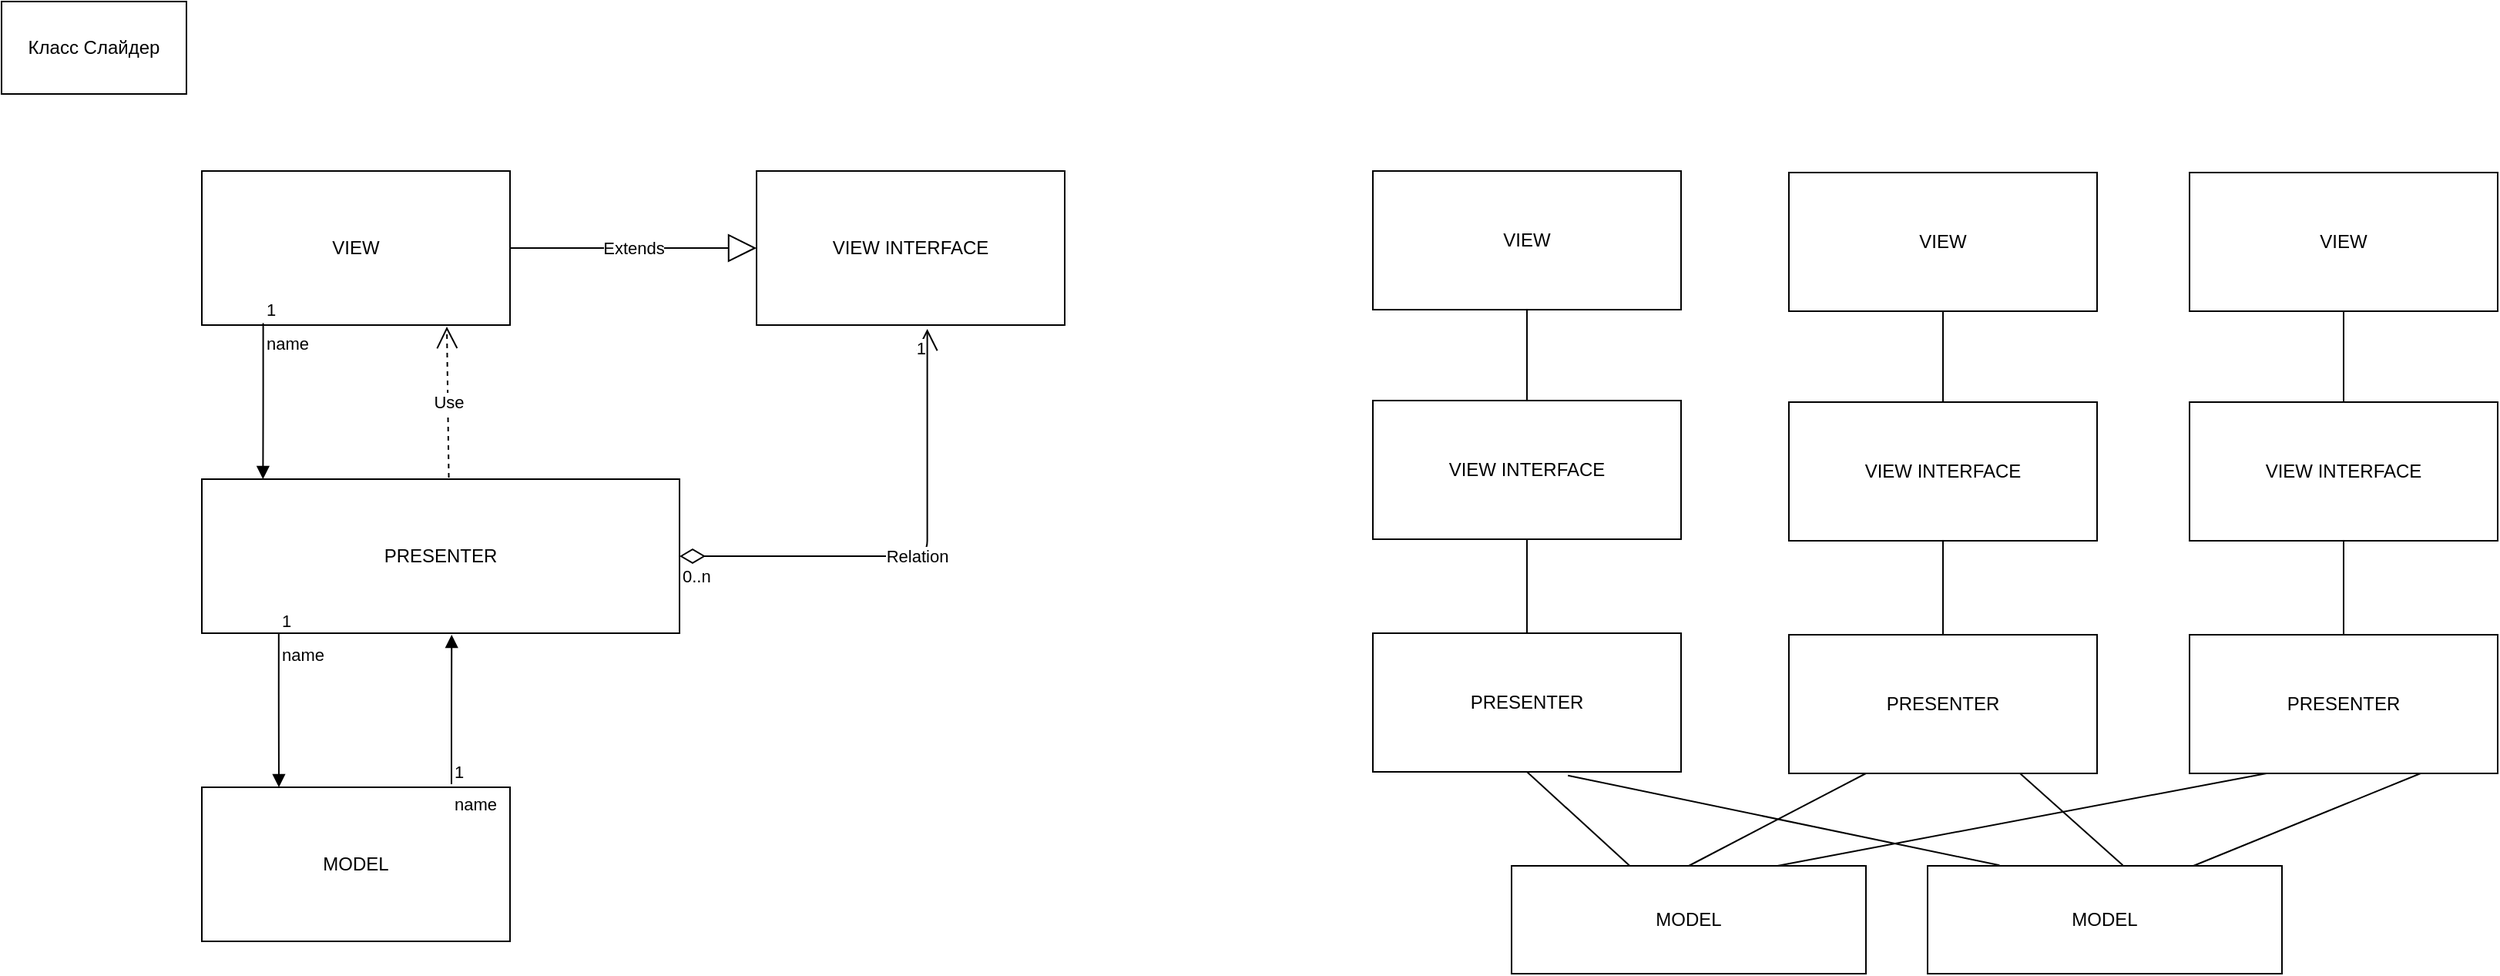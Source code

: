 <mxfile version="13.9.8" type="device"><diagram id="-biWiwkRALhkzraxLYSp" name="Арх (примитив)"><mxGraphModel dx="1955" dy="841" grid="1" gridSize="10" guides="1" tooltips="1" connect="1" arrows="1" fold="1" page="1" pageScale="1" pageWidth="1169" pageHeight="827" math="0" shadow="0"><root><mxCell id="0"/><mxCell id="1" parent="0"/><mxCell id="ljneWY9IvT1hFOkZf3Y_-5" value="Класс Слайдер" style="rounded=0;whiteSpace=wrap;html=1;" parent="1" vertex="1"><mxGeometry x="70" y="10" width="120" height="60" as="geometry"/></mxCell><mxCell id="ljneWY9IvT1hFOkZf3Y_-8" value="MODEL" style="rounded=0;whiteSpace=wrap;html=1;" parent="1" vertex="1"><mxGeometry x="1050" y="571" width="230" height="70" as="geometry"/></mxCell><mxCell id="ljneWY9IvT1hFOkZf3Y_-6" value="MODEL" style="rounded=0;whiteSpace=wrap;html=1;" parent="1" vertex="1"><mxGeometry x="200" y="520" width="200" height="100" as="geometry"/></mxCell><mxCell id="YqNOef4BHp7uNc27s0cS-1" value="PRESENTER" style="rounded=0;whiteSpace=wrap;html=1;" vertex="1" parent="1"><mxGeometry x="200" y="320" width="310" height="100" as="geometry"/></mxCell><mxCell id="YqNOef4BHp7uNc27s0cS-2" value="VIEW" style="rounded=0;whiteSpace=wrap;html=1;" vertex="1" parent="1"><mxGeometry x="200" y="120" width="200" height="100" as="geometry"/></mxCell><mxCell id="YqNOef4BHp7uNc27s0cS-14" value="VIEW INTERFACE" style="rounded=0;whiteSpace=wrap;html=1;" vertex="1" parent="1"><mxGeometry x="560" y="120" width="200" height="100" as="geometry"/></mxCell><mxCell id="7Jmr6lYia0e2FN5bKBXC-8" value="VIEW" style="rounded=0;whiteSpace=wrap;html=1;" vertex="1" parent="1"><mxGeometry x="1230" y="121" width="200" height="90" as="geometry"/></mxCell><mxCell id="7Jmr6lYia0e2FN5bKBXC-9" value="PRESENTER" style="rounded=0;whiteSpace=wrap;html=1;" vertex="1" parent="1"><mxGeometry x="1230" y="421" width="200" height="90" as="geometry"/></mxCell><mxCell id="7Jmr6lYia0e2FN5bKBXC-10" value="VIEW INTERFACE" style="rounded=0;whiteSpace=wrap;html=1;" vertex="1" parent="1"><mxGeometry x="1230" y="270" width="200" height="90" as="geometry"/></mxCell><mxCell id="7Jmr6lYia0e2FN5bKBXC-14" value="MODEL" style="rounded=0;whiteSpace=wrap;html=1;" vertex="1" parent="1"><mxGeometry x="1320" y="571" width="230" height="70" as="geometry"/></mxCell><mxCell id="7Jmr6lYia0e2FN5bKBXC-16" value="" style="endArrow=none;html=1;entryX=0.5;entryY=0;entryDx=0;entryDy=0;exitX=0.5;exitY=1;exitDx=0;exitDy=0;" edge="1" parent="1" source="7Jmr6lYia0e2FN5bKBXC-10" target="7Jmr6lYia0e2FN5bKBXC-9"><mxGeometry width="50" height="50" relative="1" as="geometry"><mxPoint x="1330" y="360" as="sourcePoint"/><mxPoint x="1330" y="421" as="targetPoint"/></mxGeometry></mxCell><mxCell id="7Jmr6lYia0e2FN5bKBXC-17" value="" style="endArrow=none;html=1;exitX=0.5;exitY=1;exitDx=0;exitDy=0;entryX=0.5;entryY=0;entryDx=0;entryDy=0;" edge="1" parent="1" source="7Jmr6lYia0e2FN5bKBXC-8" target="7Jmr6lYia0e2FN5bKBXC-10"><mxGeometry width="50" height="50" relative="1" as="geometry"><mxPoint x="1329.29" y="211" as="sourcePoint"/><mxPoint x="1340" y="261" as="targetPoint"/></mxGeometry></mxCell><mxCell id="7Jmr6lYia0e2FN5bKBXC-29" value="VIEW" style="rounded=0;whiteSpace=wrap;html=1;" vertex="1" parent="1"><mxGeometry x="960" y="120" width="200" height="90" as="geometry"/></mxCell><mxCell id="7Jmr6lYia0e2FN5bKBXC-30" value="PRESENTER" style="rounded=0;whiteSpace=wrap;html=1;" vertex="1" parent="1"><mxGeometry x="960" y="420" width="200" height="90" as="geometry"/></mxCell><mxCell id="7Jmr6lYia0e2FN5bKBXC-31" value="VIEW INTERFACE" style="rounded=0;whiteSpace=wrap;html=1;" vertex="1" parent="1"><mxGeometry x="960" y="269" width="200" height="90" as="geometry"/></mxCell><mxCell id="7Jmr6lYia0e2FN5bKBXC-32" value="" style="endArrow=none;html=1;entryX=0.5;entryY=0;entryDx=0;entryDy=0;exitX=0.5;exitY=1;exitDx=0;exitDy=0;" edge="1" parent="1" source="7Jmr6lYia0e2FN5bKBXC-31" target="7Jmr6lYia0e2FN5bKBXC-30"><mxGeometry width="50" height="50" relative="1" as="geometry"><mxPoint x="1060" y="359" as="sourcePoint"/><mxPoint x="1060" y="420" as="targetPoint"/></mxGeometry></mxCell><mxCell id="7Jmr6lYia0e2FN5bKBXC-33" value="" style="endArrow=none;html=1;exitX=0.5;exitY=1;exitDx=0;exitDy=0;entryX=0.5;entryY=0;entryDx=0;entryDy=0;" edge="1" parent="1" source="7Jmr6lYia0e2FN5bKBXC-29" target="7Jmr6lYia0e2FN5bKBXC-31"><mxGeometry width="50" height="50" relative="1" as="geometry"><mxPoint x="1059.29" y="210" as="sourcePoint"/><mxPoint x="1070" y="260" as="targetPoint"/></mxGeometry></mxCell><mxCell id="7Jmr6lYia0e2FN5bKBXC-34" value="VIEW" style="rounded=0;whiteSpace=wrap;html=1;" vertex="1" parent="1"><mxGeometry x="1490" y="121" width="200" height="90" as="geometry"/></mxCell><mxCell id="7Jmr6lYia0e2FN5bKBXC-35" value="PRESENTER" style="rounded=0;whiteSpace=wrap;html=1;" vertex="1" parent="1"><mxGeometry x="1490" y="421" width="200" height="90" as="geometry"/></mxCell><mxCell id="7Jmr6lYia0e2FN5bKBXC-36" value="VIEW INTERFACE" style="rounded=0;whiteSpace=wrap;html=1;" vertex="1" parent="1"><mxGeometry x="1490" y="270" width="200" height="90" as="geometry"/></mxCell><mxCell id="7Jmr6lYia0e2FN5bKBXC-37" value="" style="endArrow=none;html=1;entryX=0.5;entryY=0;entryDx=0;entryDy=0;exitX=0.5;exitY=1;exitDx=0;exitDy=0;" edge="1" parent="1" source="7Jmr6lYia0e2FN5bKBXC-36" target="7Jmr6lYia0e2FN5bKBXC-35"><mxGeometry width="50" height="50" relative="1" as="geometry"><mxPoint x="1590" y="360" as="sourcePoint"/><mxPoint x="1590" y="421" as="targetPoint"/></mxGeometry></mxCell><mxCell id="7Jmr6lYia0e2FN5bKBXC-38" value="" style="endArrow=none;html=1;exitX=0.5;exitY=1;exitDx=0;exitDy=0;entryX=0.5;entryY=0;entryDx=0;entryDy=0;" edge="1" parent="1" source="7Jmr6lYia0e2FN5bKBXC-34" target="7Jmr6lYia0e2FN5bKBXC-36"><mxGeometry width="50" height="50" relative="1" as="geometry"><mxPoint x="1589.29" y="211" as="sourcePoint"/><mxPoint x="1600" y="261" as="targetPoint"/></mxGeometry></mxCell><mxCell id="7Jmr6lYia0e2FN5bKBXC-39" value="" style="endArrow=none;html=1;entryX=0.5;entryY=1;entryDx=0;entryDy=0;" edge="1" parent="1" source="ljneWY9IvT1hFOkZf3Y_-8" target="7Jmr6lYia0e2FN5bKBXC-30"><mxGeometry width="50" height="50" relative="1" as="geometry"><mxPoint x="1220" y="381" as="sourcePoint"/><mxPoint x="1270" y="331" as="targetPoint"/></mxGeometry></mxCell><mxCell id="7Jmr6lYia0e2FN5bKBXC-40" value="" style="endArrow=none;html=1;exitX=0.5;exitY=0;exitDx=0;exitDy=0;entryX=0.25;entryY=1;entryDx=0;entryDy=0;" edge="1" parent="1" source="ljneWY9IvT1hFOkZf3Y_-8" target="7Jmr6lYia0e2FN5bKBXC-9"><mxGeometry width="50" height="50" relative="1" as="geometry"><mxPoint x="1220" y="381" as="sourcePoint"/><mxPoint x="1270" y="331" as="targetPoint"/></mxGeometry></mxCell><mxCell id="7Jmr6lYia0e2FN5bKBXC-41" value="" style="endArrow=none;html=1;exitX=0.75;exitY=0;exitDx=0;exitDy=0;entryX=0.25;entryY=1;entryDx=0;entryDy=0;" edge="1" parent="1" source="ljneWY9IvT1hFOkZf3Y_-8" target="7Jmr6lYia0e2FN5bKBXC-35"><mxGeometry width="50" height="50" relative="1" as="geometry"><mxPoint x="1220" y="381" as="sourcePoint"/><mxPoint x="1270" y="331" as="targetPoint"/></mxGeometry></mxCell><mxCell id="7Jmr6lYia0e2FN5bKBXC-42" value="" style="endArrow=none;html=1;exitX=0.75;exitY=0;exitDx=0;exitDy=0;entryX=0.75;entryY=1;entryDx=0;entryDy=0;" edge="1" parent="1" source="7Jmr6lYia0e2FN5bKBXC-14" target="7Jmr6lYia0e2FN5bKBXC-35"><mxGeometry width="50" height="50" relative="1" as="geometry"><mxPoint x="1220" y="381" as="sourcePoint"/><mxPoint x="1270" y="331" as="targetPoint"/></mxGeometry></mxCell><mxCell id="7Jmr6lYia0e2FN5bKBXC-43" value="" style="endArrow=none;html=1;exitX=0.551;exitY=-0.005;exitDx=0;exitDy=0;exitPerimeter=0;entryX=0.75;entryY=1;entryDx=0;entryDy=0;" edge="1" parent="1" source="7Jmr6lYia0e2FN5bKBXC-14" target="7Jmr6lYia0e2FN5bKBXC-9"><mxGeometry width="50" height="50" relative="1" as="geometry"><mxPoint x="1220" y="381" as="sourcePoint"/><mxPoint x="1270" y="331" as="targetPoint"/></mxGeometry></mxCell><mxCell id="7Jmr6lYia0e2FN5bKBXC-44" value="" style="endArrow=none;html=1;exitX=0.203;exitY=-0.005;exitDx=0;exitDy=0;exitPerimeter=0;entryX=0.633;entryY=1.026;entryDx=0;entryDy=0;entryPerimeter=0;" edge="1" parent="1" source="7Jmr6lYia0e2FN5bKBXC-14" target="7Jmr6lYia0e2FN5bKBXC-30"><mxGeometry width="50" height="50" relative="1" as="geometry"><mxPoint x="1220" y="381" as="sourcePoint"/><mxPoint x="1270" y="331" as="targetPoint"/></mxGeometry></mxCell><mxCell id="7Jmr6lYia0e2FN5bKBXC-51" value="Extends" style="endArrow=block;endSize=16;endFill=0;html=1;exitX=1;exitY=0.5;exitDx=0;exitDy=0;entryX=0;entryY=0.5;entryDx=0;entryDy=0;" edge="1" parent="1" source="YqNOef4BHp7uNc27s0cS-2" target="YqNOef4BHp7uNc27s0cS-14"><mxGeometry width="160" relative="1" as="geometry"><mxPoint x="425" y="218.57" as="sourcePoint"/><mxPoint x="585" y="218.57" as="targetPoint"/></mxGeometry></mxCell><mxCell id="7Jmr6lYia0e2FN5bKBXC-52" value="Use" style="endArrow=open;endSize=12;dashed=1;html=1;exitX=0.517;exitY=-0.01;exitDx=0;exitDy=0;exitPerimeter=0;entryX=0.795;entryY=1.01;entryDx=0;entryDy=0;entryPerimeter=0;" edge="1" parent="1" source="YqNOef4BHp7uNc27s0cS-1" target="YqNOef4BHp7uNc27s0cS-2"><mxGeometry width="160" relative="1" as="geometry"><mxPoint x="290" y="280" as="sourcePoint"/><mxPoint x="450" y="280" as="targetPoint"/></mxGeometry></mxCell><mxCell id="7Jmr6lYia0e2FN5bKBXC-53" value="name" style="endArrow=block;endFill=1;html=1;edgeStyle=orthogonalEdgeStyle;align=left;verticalAlign=top;exitX=0.199;exitY=0.988;exitDx=0;exitDy=0;exitPerimeter=0;entryX=0.128;entryY=0;entryDx=0;entryDy=0;entryPerimeter=0;" edge="1" parent="1" source="YqNOef4BHp7uNc27s0cS-2" target="YqNOef4BHp7uNc27s0cS-1"><mxGeometry x="-1" relative="1" as="geometry"><mxPoint x="160" y="270" as="sourcePoint"/><mxPoint x="320" y="270" as="targetPoint"/></mxGeometry></mxCell><mxCell id="7Jmr6lYia0e2FN5bKBXC-54" value="1" style="edgeLabel;resizable=0;html=1;align=left;verticalAlign=bottom;" connectable="0" vertex="1" parent="7Jmr6lYia0e2FN5bKBXC-53"><mxGeometry x="-1" relative="1" as="geometry"/></mxCell><mxCell id="7Jmr6lYia0e2FN5bKBXC-55" value="name" style="endArrow=block;endFill=1;html=1;edgeStyle=orthogonalEdgeStyle;align=left;verticalAlign=top;exitX=0.81;exitY=-0.02;exitDx=0;exitDy=0;exitPerimeter=0;entryX=0.523;entryY=1.01;entryDx=0;entryDy=0;entryPerimeter=0;" edge="1" parent="1" source="ljneWY9IvT1hFOkZf3Y_-6" target="YqNOef4BHp7uNc27s0cS-1"><mxGeometry x="-1" relative="1" as="geometry"><mxPoint x="330" y="480" as="sourcePoint"/><mxPoint x="490" y="480" as="targetPoint"/></mxGeometry></mxCell><mxCell id="7Jmr6lYia0e2FN5bKBXC-56" value="1" style="edgeLabel;resizable=0;html=1;align=left;verticalAlign=bottom;" connectable="0" vertex="1" parent="7Jmr6lYia0e2FN5bKBXC-55"><mxGeometry x="-1" relative="1" as="geometry"/></mxCell><mxCell id="7Jmr6lYia0e2FN5bKBXC-63" value="name" style="endArrow=block;endFill=1;html=1;edgeStyle=orthogonalEdgeStyle;align=left;verticalAlign=top;exitX=0.161;exitY=1.005;exitDx=0;exitDy=0;exitPerimeter=0;entryX=0.25;entryY=0;entryDx=0;entryDy=0;" edge="1" parent="1" source="YqNOef4BHp7uNc27s0cS-1" target="ljneWY9IvT1hFOkZf3Y_-6"><mxGeometry x="-1" relative="1" as="geometry"><mxPoint x="590" y="370" as="sourcePoint"/><mxPoint x="750" y="370" as="targetPoint"/></mxGeometry></mxCell><mxCell id="7Jmr6lYia0e2FN5bKBXC-64" value="1" style="edgeLabel;resizable=0;html=1;align=left;verticalAlign=bottom;" connectable="0" vertex="1" parent="7Jmr6lYia0e2FN5bKBXC-63"><mxGeometry x="-1" relative="1" as="geometry"/></mxCell><mxCell id="7Jmr6lYia0e2FN5bKBXC-65" value="Relation" style="endArrow=open;html=1;endSize=12;startArrow=diamondThin;startSize=14;startFill=0;edgeStyle=orthogonalEdgeStyle;exitX=1;exitY=0.5;exitDx=0;exitDy=0;entryX=0.554;entryY=1.025;entryDx=0;entryDy=0;entryPerimeter=0;" edge="1" parent="1" source="YqNOef4BHp7uNc27s0cS-1" target="YqNOef4BHp7uNc27s0cS-14"><mxGeometry relative="1" as="geometry"><mxPoint x="770" y="280" as="sourcePoint"/><mxPoint x="930" y="280" as="targetPoint"/></mxGeometry></mxCell><mxCell id="7Jmr6lYia0e2FN5bKBXC-66" value="0..n" style="edgeLabel;resizable=0;html=1;align=left;verticalAlign=top;" connectable="0" vertex="1" parent="7Jmr6lYia0e2FN5bKBXC-65"><mxGeometry x="-1" relative="1" as="geometry"/></mxCell><mxCell id="7Jmr6lYia0e2FN5bKBXC-67" value="1" style="edgeLabel;resizable=0;html=1;align=right;verticalAlign=top;" connectable="0" vertex="1" parent="7Jmr6lYia0e2FN5bKBXC-65"><mxGeometry x="1" relative="1" as="geometry"/></mxCell></root></mxGraphModel></diagram></mxfile>
